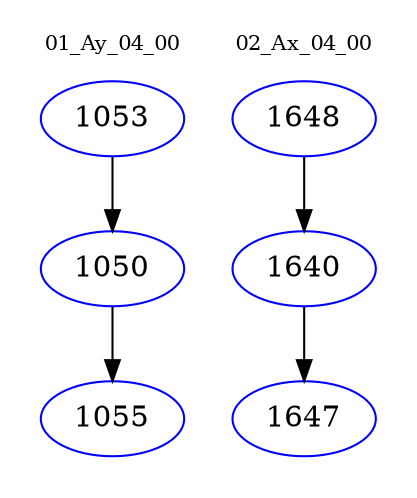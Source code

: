 digraph{
subgraph cluster_0 {
color = white
label = "01_Ay_04_00";
fontsize=10;
T0_1053 [label="1053", color="blue"]
T0_1053 -> T0_1050 [color="black"]
T0_1050 [label="1050", color="blue"]
T0_1050 -> T0_1055 [color="black"]
T0_1055 [label="1055", color="blue"]
}
subgraph cluster_1 {
color = white
label = "02_Ax_04_00";
fontsize=10;
T1_1648 [label="1648", color="blue"]
T1_1648 -> T1_1640 [color="black"]
T1_1640 [label="1640", color="blue"]
T1_1640 -> T1_1647 [color="black"]
T1_1647 [label="1647", color="blue"]
}
}
